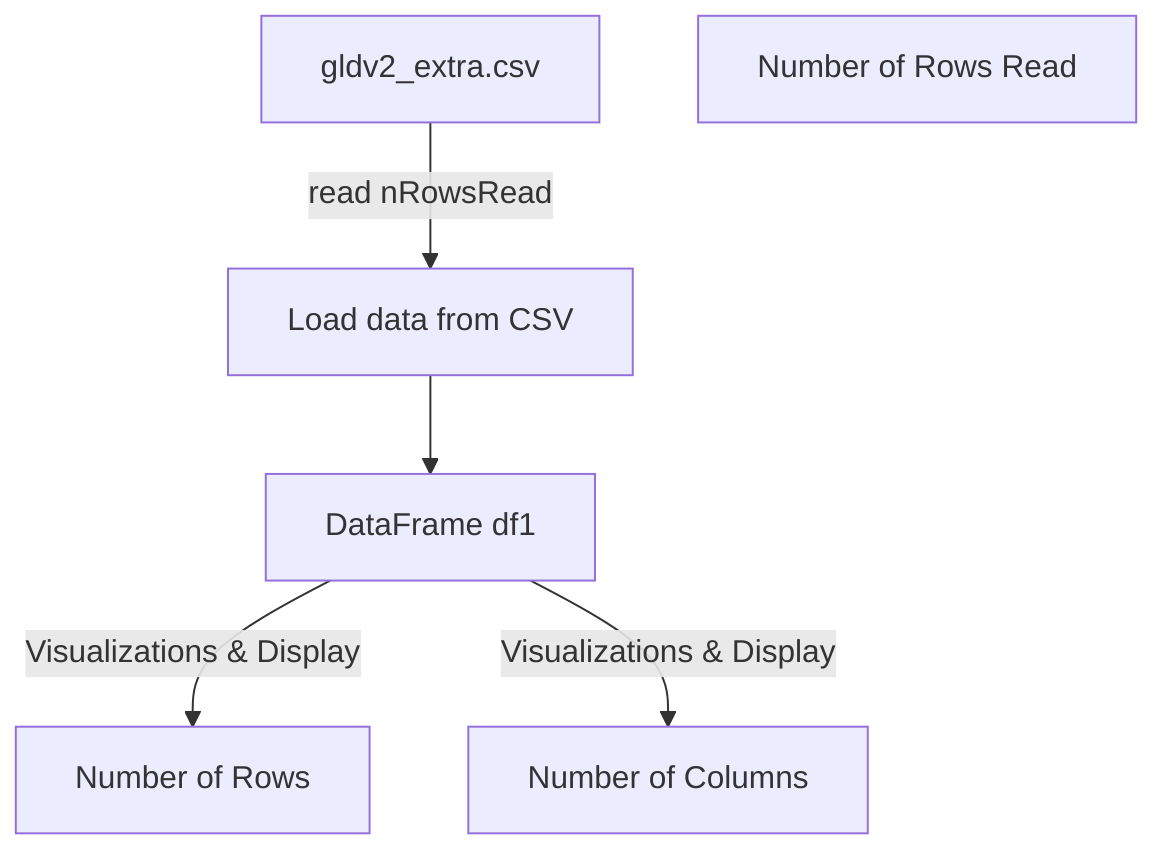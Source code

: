 %% This Mermaid.js diagram represents the data workflow of the Jupyter Notebook.

flowchart TD

    %% Node for the data source
    CSVFile["gldv2_extra.csv"]
    %% Node for loading data
    LoadData["Load data from CSV"]
    %% Node for the DataFrame df1
    df1["DataFrame df1"]
    
    %% Node for number of rows read
    nRowsRead["Number of Rows Read"]
    %% Node for dimensions nRow and nCol
    nRow["Number of Rows"]
    nCol["Number of Columns"]

    %% Data source to loading data
    CSVFile --> |read nRowsRead| LoadData
    %% Loading data to DataFrame
    LoadData --> df1
    
    %% DataFrame usage for plots and display
    df1 --> |"Visualizations & Display"| nRow
    df1 --> |"Visualizations & Display"| nCol
